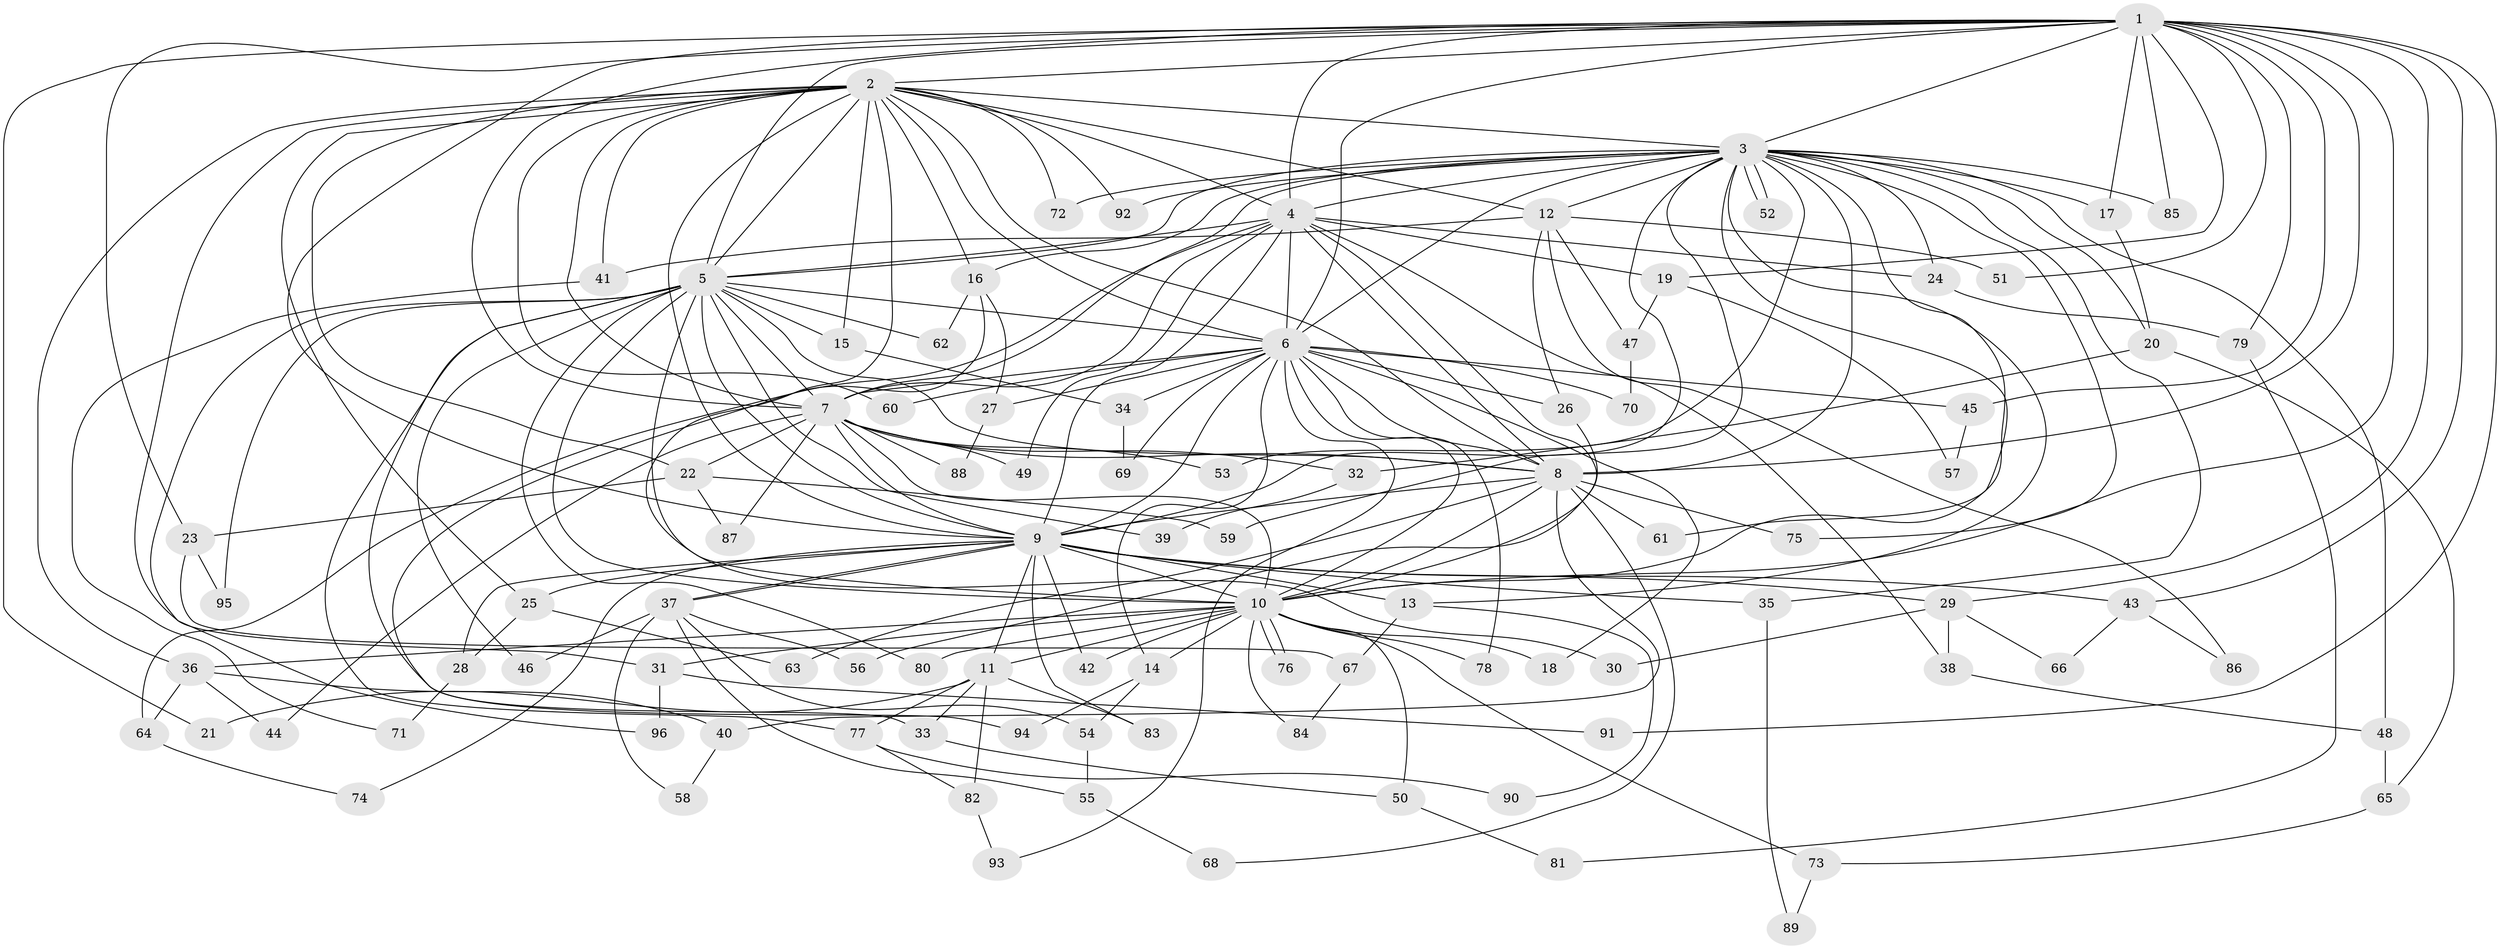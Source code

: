 // coarse degree distribution, {17: 0.02631578947368421, 12: 0.05263157894736842, 3: 0.13157894736842105, 1: 0.13157894736842105, 2: 0.5, 16: 0.02631578947368421, 4: 0.05263157894736842, 6: 0.02631578947368421, 5: 0.02631578947368421, 14: 0.02631578947368421}
// Generated by graph-tools (version 1.1) at 2025/49/03/04/25 21:49:03]
// undirected, 96 vertices, 217 edges
graph export_dot {
graph [start="1"]
  node [color=gray90,style=filled];
  1;
  2;
  3;
  4;
  5;
  6;
  7;
  8;
  9;
  10;
  11;
  12;
  13;
  14;
  15;
  16;
  17;
  18;
  19;
  20;
  21;
  22;
  23;
  24;
  25;
  26;
  27;
  28;
  29;
  30;
  31;
  32;
  33;
  34;
  35;
  36;
  37;
  38;
  39;
  40;
  41;
  42;
  43;
  44;
  45;
  46;
  47;
  48;
  49;
  50;
  51;
  52;
  53;
  54;
  55;
  56;
  57;
  58;
  59;
  60;
  61;
  62;
  63;
  64;
  65;
  66;
  67;
  68;
  69;
  70;
  71;
  72;
  73;
  74;
  75;
  76;
  77;
  78;
  79;
  80;
  81;
  82;
  83;
  84;
  85;
  86;
  87;
  88;
  89;
  90;
  91;
  92;
  93;
  94;
  95;
  96;
  1 -- 2;
  1 -- 3;
  1 -- 4;
  1 -- 5;
  1 -- 6;
  1 -- 7;
  1 -- 8;
  1 -- 9;
  1 -- 10;
  1 -- 17;
  1 -- 19;
  1 -- 21;
  1 -- 23;
  1 -- 29;
  1 -- 43;
  1 -- 45;
  1 -- 51;
  1 -- 79;
  1 -- 85;
  1 -- 91;
  2 -- 3;
  2 -- 4;
  2 -- 5;
  2 -- 6;
  2 -- 7;
  2 -- 8;
  2 -- 9;
  2 -- 10;
  2 -- 12;
  2 -- 15;
  2 -- 16;
  2 -- 22;
  2 -- 25;
  2 -- 31;
  2 -- 36;
  2 -- 41;
  2 -- 60;
  2 -- 72;
  2 -- 92;
  3 -- 4;
  3 -- 5;
  3 -- 6;
  3 -- 7;
  3 -- 8;
  3 -- 9;
  3 -- 10;
  3 -- 12;
  3 -- 13;
  3 -- 16;
  3 -- 17;
  3 -- 20;
  3 -- 24;
  3 -- 35;
  3 -- 48;
  3 -- 52;
  3 -- 52;
  3 -- 53;
  3 -- 59;
  3 -- 61;
  3 -- 72;
  3 -- 75;
  3 -- 85;
  3 -- 92;
  4 -- 5;
  4 -- 6;
  4 -- 7;
  4 -- 8;
  4 -- 9;
  4 -- 10;
  4 -- 19;
  4 -- 24;
  4 -- 38;
  4 -- 49;
  4 -- 64;
  5 -- 6;
  5 -- 7;
  5 -- 8;
  5 -- 9;
  5 -- 10;
  5 -- 15;
  5 -- 30;
  5 -- 39;
  5 -- 46;
  5 -- 62;
  5 -- 77;
  5 -- 80;
  5 -- 94;
  5 -- 95;
  5 -- 96;
  6 -- 7;
  6 -- 8;
  6 -- 9;
  6 -- 10;
  6 -- 14;
  6 -- 18;
  6 -- 26;
  6 -- 27;
  6 -- 34;
  6 -- 45;
  6 -- 60;
  6 -- 69;
  6 -- 70;
  6 -- 78;
  6 -- 93;
  7 -- 8;
  7 -- 9;
  7 -- 10;
  7 -- 22;
  7 -- 32;
  7 -- 44;
  7 -- 49;
  7 -- 53;
  7 -- 87;
  7 -- 88;
  8 -- 9;
  8 -- 10;
  8 -- 40;
  8 -- 61;
  8 -- 63;
  8 -- 68;
  8 -- 75;
  9 -- 10;
  9 -- 11;
  9 -- 13;
  9 -- 25;
  9 -- 28;
  9 -- 29;
  9 -- 35;
  9 -- 37;
  9 -- 37;
  9 -- 42;
  9 -- 43;
  9 -- 74;
  9 -- 83;
  10 -- 11;
  10 -- 14;
  10 -- 18;
  10 -- 31;
  10 -- 36;
  10 -- 42;
  10 -- 50;
  10 -- 73;
  10 -- 76;
  10 -- 76;
  10 -- 78;
  10 -- 80;
  10 -- 84;
  11 -- 21;
  11 -- 33;
  11 -- 77;
  11 -- 82;
  11 -- 83;
  12 -- 26;
  12 -- 41;
  12 -- 47;
  12 -- 51;
  12 -- 86;
  13 -- 67;
  13 -- 90;
  14 -- 54;
  14 -- 94;
  15 -- 34;
  16 -- 27;
  16 -- 33;
  16 -- 62;
  17 -- 20;
  19 -- 47;
  19 -- 57;
  20 -- 32;
  20 -- 65;
  22 -- 23;
  22 -- 59;
  22 -- 87;
  23 -- 67;
  23 -- 95;
  24 -- 79;
  25 -- 28;
  25 -- 63;
  26 -- 56;
  27 -- 88;
  28 -- 71;
  29 -- 30;
  29 -- 38;
  29 -- 66;
  31 -- 91;
  31 -- 96;
  32 -- 39;
  33 -- 50;
  34 -- 69;
  35 -- 89;
  36 -- 40;
  36 -- 44;
  36 -- 64;
  37 -- 46;
  37 -- 54;
  37 -- 55;
  37 -- 56;
  37 -- 58;
  38 -- 48;
  40 -- 58;
  41 -- 71;
  43 -- 66;
  43 -- 86;
  45 -- 57;
  47 -- 70;
  48 -- 65;
  50 -- 81;
  54 -- 55;
  55 -- 68;
  64 -- 74;
  65 -- 73;
  67 -- 84;
  73 -- 89;
  77 -- 82;
  77 -- 90;
  79 -- 81;
  82 -- 93;
}
